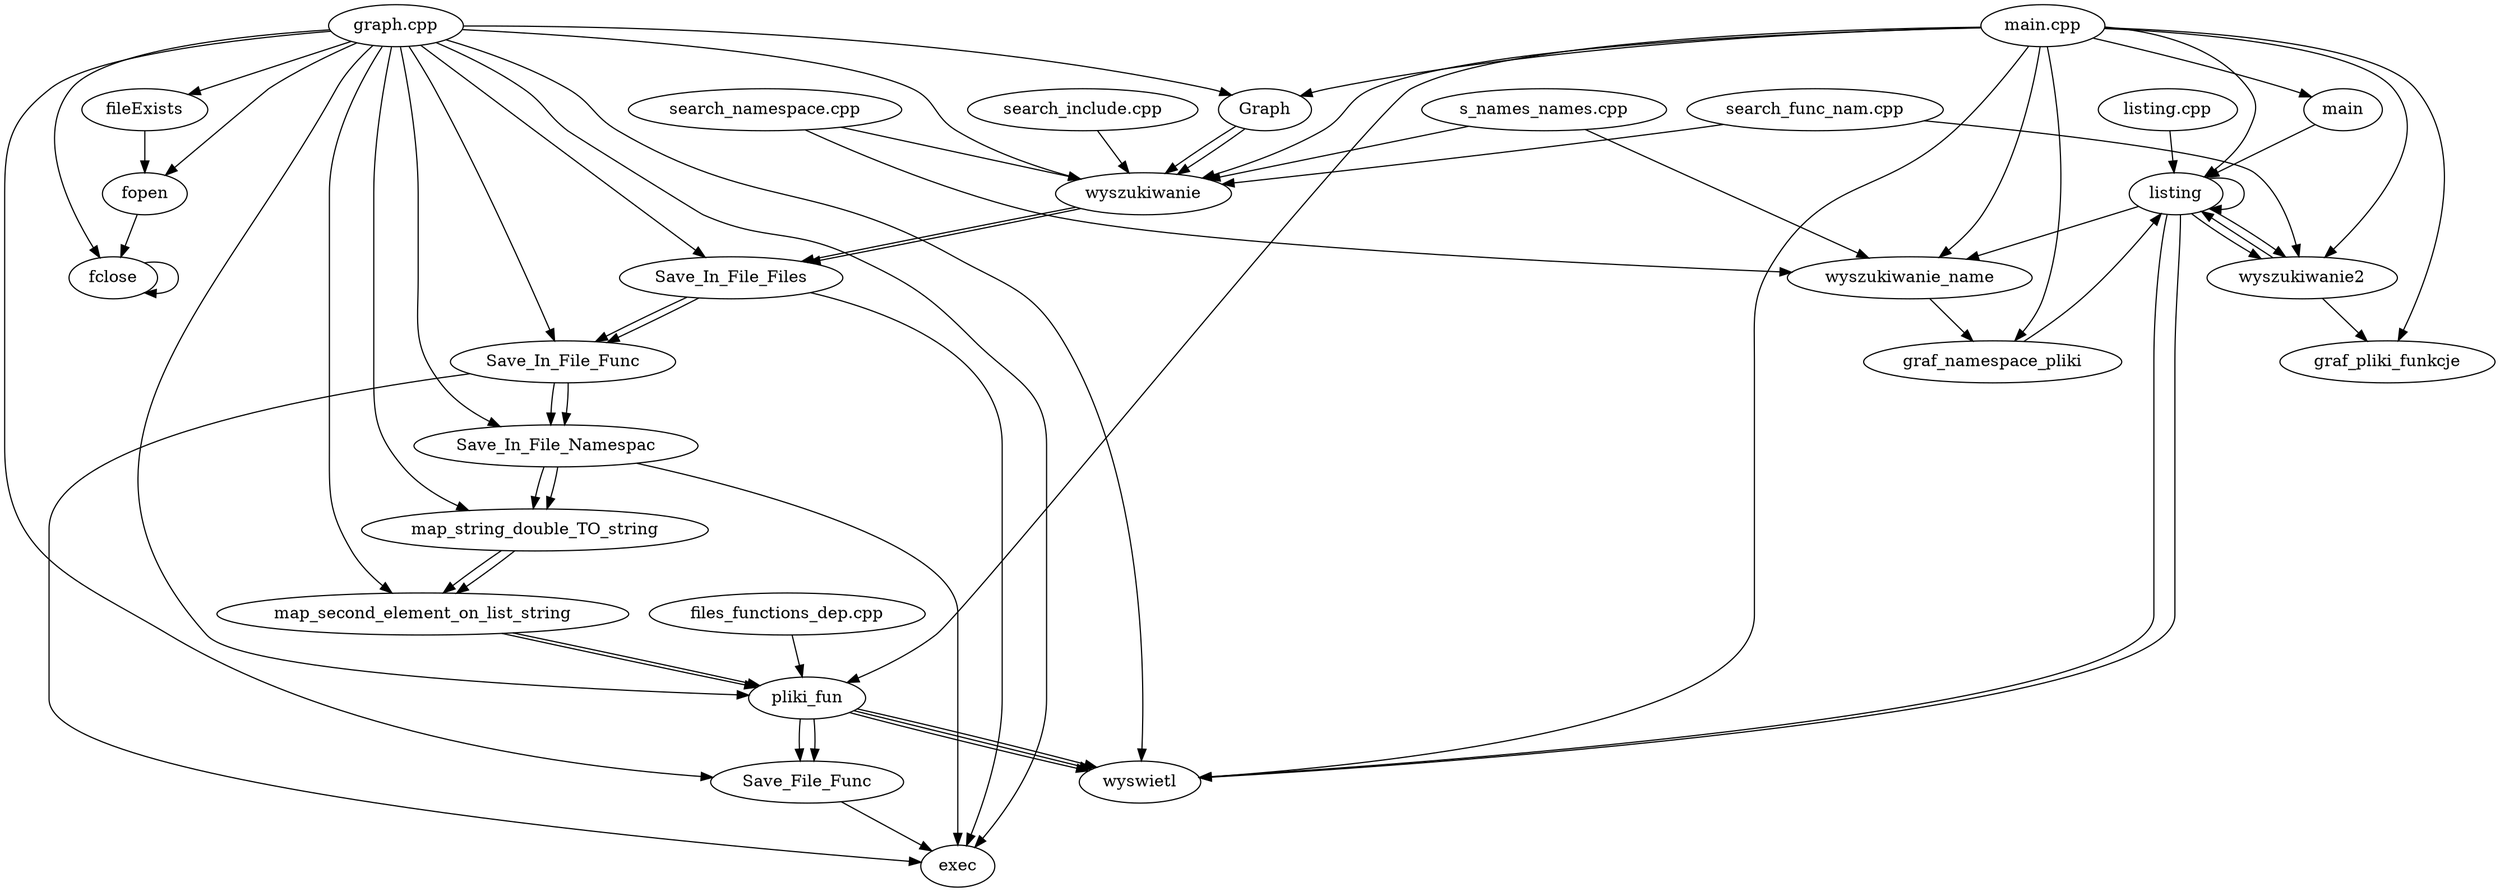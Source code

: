 digraph files_graph
{
"files_functions_dep.cpp"->"pliki_fun"
->"wyswietl""graph.cpp"->"Graph"
->"wyszukiwanie"->"Save_In_File_Files"->"Save_In_File_Func"->"Save_In_File_Namespac"->"map_string_double_TO_string"->"map_second_element_on_list_string"->"pliki_fun"->"Save_File_Func""graph.cpp"->"Save_File_Func"
->"exec""graph.cpp"->"Save_In_File_Files"
->"exec""graph.cpp"->"Save_In_File_Func"
->"exec""graph.cpp"->"Save_In_File_Namespac"
->"exec""graph.cpp"->"exec"
"graph.cpp"->"fclose"
"graph.cpp"->"fileExists"
->"fopen"->"fclose"->"fclose""graph.cpp"->"fopen"
"graph.cpp"->"map_second_element_on_list_string"
"graph.cpp"->"map_string_double_TO_string"
"graph.cpp"->"pliki_fun"
->"wyswietl""graph.cpp"->"wyswietl"
"graph.cpp"->"wyszukiwanie"
"listing.cpp"->"listing"
->"wyswietl""main.cpp"->"Graph"
->"wyszukiwanie"->"Save_In_File_Files"->"Save_In_File_Func"->"Save_In_File_Namespac"->"map_string_double_TO_string"->"map_second_element_on_list_string"->"pliki_fun"->"Save_File_Func""main.cpp"->"graf_namespace_pliki"
"main.cpp"->"graf_pliki_funkcje"
"main.cpp"->"listing"
->"wyswietl""main.cpp"->"main"
->"listing"->"listing"->"wyszukiwanie_name"->"graf_namespace_pliki"->"listing"->"wyszukiwanie2"->"listing"->"wyszukiwanie2"->"graf_pliki_funkcje""main.cpp"->"pliki_fun"
->"wyswietl""main.cpp"->"wyswietl"
"main.cpp"->"wyszukiwanie"
"main.cpp"->"wyszukiwanie2"
"main.cpp"->"wyszukiwanie_name"
"s_names_names.cpp"->"wyszukiwanie"
"s_names_names.cpp"->"wyszukiwanie_name"
"search_func_nam.cpp"->"wyszukiwanie"
"search_func_nam.cpp"->"wyszukiwanie2"
"search_include.cpp"->"wyszukiwanie"
"search_namespace.cpp"->"wyszukiwanie"
"search_namespace.cpp"->"wyszukiwanie_name"
}